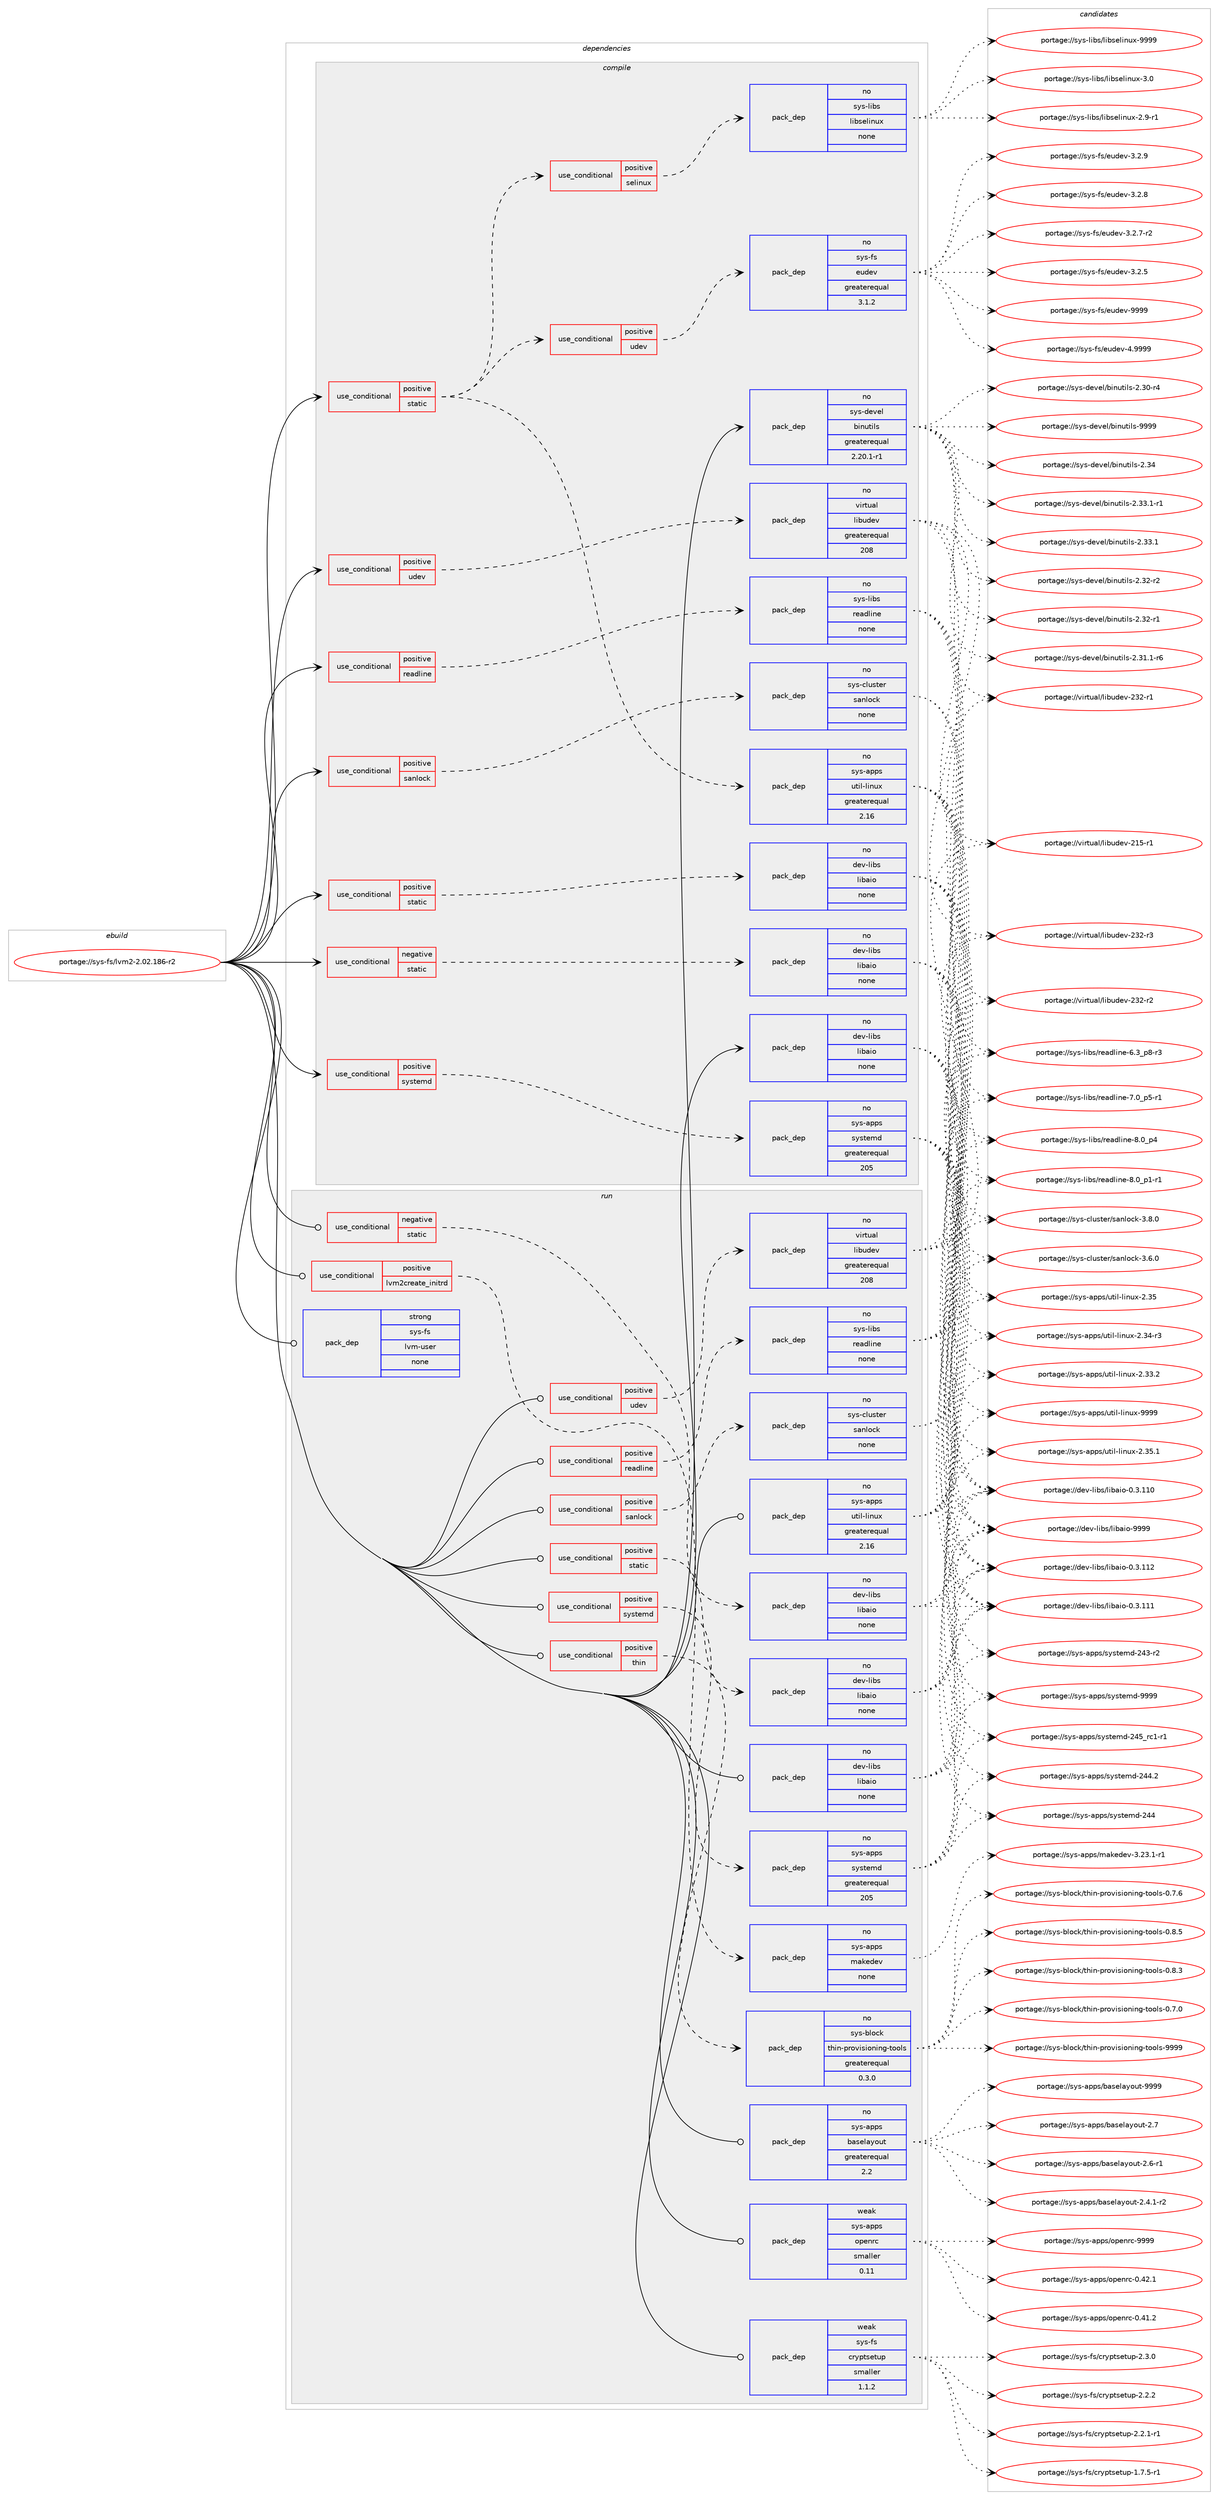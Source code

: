 digraph prolog {

# *************
# Graph options
# *************

newrank=true;
concentrate=true;
compound=true;
graph [rankdir=LR,fontname=Helvetica,fontsize=10,ranksep=1.5];#, ranksep=2.5, nodesep=0.2];
edge  [arrowhead=vee];
node  [fontname=Helvetica,fontsize=10];

# **********
# The ebuild
# **********

subgraph cluster_leftcol {
color=gray;
rank=same;
label=<<i>ebuild</i>>;
id [label="portage://sys-fs/lvm2-2.02.186-r2", color=red, width=4, href="../sys-fs/lvm2-2.02.186-r2.svg"];
}

# ****************
# The dependencies
# ****************

subgraph cluster_midcol {
color=gray;
label=<<i>dependencies</i>>;
subgraph cluster_compile {
fillcolor="#eeeeee";
style=filled;
label=<<i>compile</i>>;
subgraph cond9353 {
dependency47785 [label=<<TABLE BORDER="0" CELLBORDER="1" CELLSPACING="0" CELLPADDING="4"><TR><TD ROWSPAN="3" CELLPADDING="10">use_conditional</TD></TR><TR><TD>negative</TD></TR><TR><TD>static</TD></TR></TABLE>>, shape=none, color=red];
subgraph pack37395 {
dependency47786 [label=<<TABLE BORDER="0" CELLBORDER="1" CELLSPACING="0" CELLPADDING="4" WIDTH="220"><TR><TD ROWSPAN="6" CELLPADDING="30">pack_dep</TD></TR><TR><TD WIDTH="110">no</TD></TR><TR><TD>dev-libs</TD></TR><TR><TD>libaio</TD></TR><TR><TD>none</TD></TR><TR><TD></TD></TR></TABLE>>, shape=none, color=blue];
}
dependency47785:e -> dependency47786:w [weight=20,style="dashed",arrowhead="vee"];
}
id:e -> dependency47785:w [weight=20,style="solid",arrowhead="vee"];
subgraph cond9354 {
dependency47787 [label=<<TABLE BORDER="0" CELLBORDER="1" CELLSPACING="0" CELLPADDING="4"><TR><TD ROWSPAN="3" CELLPADDING="10">use_conditional</TD></TR><TR><TD>positive</TD></TR><TR><TD>readline</TD></TR></TABLE>>, shape=none, color=red];
subgraph pack37396 {
dependency47788 [label=<<TABLE BORDER="0" CELLBORDER="1" CELLSPACING="0" CELLPADDING="4" WIDTH="220"><TR><TD ROWSPAN="6" CELLPADDING="30">pack_dep</TD></TR><TR><TD WIDTH="110">no</TD></TR><TR><TD>sys-libs</TD></TR><TR><TD>readline</TD></TR><TR><TD>none</TD></TR><TR><TD></TD></TR></TABLE>>, shape=none, color=blue];
}
dependency47787:e -> dependency47788:w [weight=20,style="dashed",arrowhead="vee"];
}
id:e -> dependency47787:w [weight=20,style="solid",arrowhead="vee"];
subgraph cond9355 {
dependency47789 [label=<<TABLE BORDER="0" CELLBORDER="1" CELLSPACING="0" CELLPADDING="4"><TR><TD ROWSPAN="3" CELLPADDING="10">use_conditional</TD></TR><TR><TD>positive</TD></TR><TR><TD>sanlock</TD></TR></TABLE>>, shape=none, color=red];
subgraph pack37397 {
dependency47790 [label=<<TABLE BORDER="0" CELLBORDER="1" CELLSPACING="0" CELLPADDING="4" WIDTH="220"><TR><TD ROWSPAN="6" CELLPADDING="30">pack_dep</TD></TR><TR><TD WIDTH="110">no</TD></TR><TR><TD>sys-cluster</TD></TR><TR><TD>sanlock</TD></TR><TR><TD>none</TD></TR><TR><TD></TD></TR></TABLE>>, shape=none, color=blue];
}
dependency47789:e -> dependency47790:w [weight=20,style="dashed",arrowhead="vee"];
}
id:e -> dependency47789:w [weight=20,style="solid",arrowhead="vee"];
subgraph cond9356 {
dependency47791 [label=<<TABLE BORDER="0" CELLBORDER="1" CELLSPACING="0" CELLPADDING="4"><TR><TD ROWSPAN="3" CELLPADDING="10">use_conditional</TD></TR><TR><TD>positive</TD></TR><TR><TD>static</TD></TR></TABLE>>, shape=none, color=red];
subgraph cond9357 {
dependency47792 [label=<<TABLE BORDER="0" CELLBORDER="1" CELLSPACING="0" CELLPADDING="4"><TR><TD ROWSPAN="3" CELLPADDING="10">use_conditional</TD></TR><TR><TD>positive</TD></TR><TR><TD>selinux</TD></TR></TABLE>>, shape=none, color=red];
subgraph pack37398 {
dependency47793 [label=<<TABLE BORDER="0" CELLBORDER="1" CELLSPACING="0" CELLPADDING="4" WIDTH="220"><TR><TD ROWSPAN="6" CELLPADDING="30">pack_dep</TD></TR><TR><TD WIDTH="110">no</TD></TR><TR><TD>sys-libs</TD></TR><TR><TD>libselinux</TD></TR><TR><TD>none</TD></TR><TR><TD></TD></TR></TABLE>>, shape=none, color=blue];
}
dependency47792:e -> dependency47793:w [weight=20,style="dashed",arrowhead="vee"];
}
dependency47791:e -> dependency47792:w [weight=20,style="dashed",arrowhead="vee"];
subgraph cond9358 {
dependency47794 [label=<<TABLE BORDER="0" CELLBORDER="1" CELLSPACING="0" CELLPADDING="4"><TR><TD ROWSPAN="3" CELLPADDING="10">use_conditional</TD></TR><TR><TD>positive</TD></TR><TR><TD>udev</TD></TR></TABLE>>, shape=none, color=red];
subgraph pack37399 {
dependency47795 [label=<<TABLE BORDER="0" CELLBORDER="1" CELLSPACING="0" CELLPADDING="4" WIDTH="220"><TR><TD ROWSPAN="6" CELLPADDING="30">pack_dep</TD></TR><TR><TD WIDTH="110">no</TD></TR><TR><TD>sys-fs</TD></TR><TR><TD>eudev</TD></TR><TR><TD>greaterequal</TD></TR><TR><TD>3.1.2</TD></TR></TABLE>>, shape=none, color=blue];
}
dependency47794:e -> dependency47795:w [weight=20,style="dashed",arrowhead="vee"];
}
dependency47791:e -> dependency47794:w [weight=20,style="dashed",arrowhead="vee"];
subgraph pack37400 {
dependency47796 [label=<<TABLE BORDER="0" CELLBORDER="1" CELLSPACING="0" CELLPADDING="4" WIDTH="220"><TR><TD ROWSPAN="6" CELLPADDING="30">pack_dep</TD></TR><TR><TD WIDTH="110">no</TD></TR><TR><TD>sys-apps</TD></TR><TR><TD>util-linux</TD></TR><TR><TD>greaterequal</TD></TR><TR><TD>2.16</TD></TR></TABLE>>, shape=none, color=blue];
}
dependency47791:e -> dependency47796:w [weight=20,style="dashed",arrowhead="vee"];
}
id:e -> dependency47791:w [weight=20,style="solid",arrowhead="vee"];
subgraph cond9359 {
dependency47797 [label=<<TABLE BORDER="0" CELLBORDER="1" CELLSPACING="0" CELLPADDING="4"><TR><TD ROWSPAN="3" CELLPADDING="10">use_conditional</TD></TR><TR><TD>positive</TD></TR><TR><TD>static</TD></TR></TABLE>>, shape=none, color=red];
subgraph pack37401 {
dependency47798 [label=<<TABLE BORDER="0" CELLBORDER="1" CELLSPACING="0" CELLPADDING="4" WIDTH="220"><TR><TD ROWSPAN="6" CELLPADDING="30">pack_dep</TD></TR><TR><TD WIDTH="110">no</TD></TR><TR><TD>dev-libs</TD></TR><TR><TD>libaio</TD></TR><TR><TD>none</TD></TR><TR><TD></TD></TR></TABLE>>, shape=none, color=blue];
}
dependency47797:e -> dependency47798:w [weight=20,style="dashed",arrowhead="vee"];
}
id:e -> dependency47797:w [weight=20,style="solid",arrowhead="vee"];
subgraph cond9360 {
dependency47799 [label=<<TABLE BORDER="0" CELLBORDER="1" CELLSPACING="0" CELLPADDING="4"><TR><TD ROWSPAN="3" CELLPADDING="10">use_conditional</TD></TR><TR><TD>positive</TD></TR><TR><TD>systemd</TD></TR></TABLE>>, shape=none, color=red];
subgraph pack37402 {
dependency47800 [label=<<TABLE BORDER="0" CELLBORDER="1" CELLSPACING="0" CELLPADDING="4" WIDTH="220"><TR><TD ROWSPAN="6" CELLPADDING="30">pack_dep</TD></TR><TR><TD WIDTH="110">no</TD></TR><TR><TD>sys-apps</TD></TR><TR><TD>systemd</TD></TR><TR><TD>greaterequal</TD></TR><TR><TD>205</TD></TR></TABLE>>, shape=none, color=blue];
}
dependency47799:e -> dependency47800:w [weight=20,style="dashed",arrowhead="vee"];
}
id:e -> dependency47799:w [weight=20,style="solid",arrowhead="vee"];
subgraph cond9361 {
dependency47801 [label=<<TABLE BORDER="0" CELLBORDER="1" CELLSPACING="0" CELLPADDING="4"><TR><TD ROWSPAN="3" CELLPADDING="10">use_conditional</TD></TR><TR><TD>positive</TD></TR><TR><TD>udev</TD></TR></TABLE>>, shape=none, color=red];
subgraph pack37403 {
dependency47802 [label=<<TABLE BORDER="0" CELLBORDER="1" CELLSPACING="0" CELLPADDING="4" WIDTH="220"><TR><TD ROWSPAN="6" CELLPADDING="30">pack_dep</TD></TR><TR><TD WIDTH="110">no</TD></TR><TR><TD>virtual</TD></TR><TR><TD>libudev</TD></TR><TR><TD>greaterequal</TD></TR><TR><TD>208</TD></TR></TABLE>>, shape=none, color=blue];
}
dependency47801:e -> dependency47802:w [weight=20,style="dashed",arrowhead="vee"];
}
id:e -> dependency47801:w [weight=20,style="solid",arrowhead="vee"];
subgraph pack37404 {
dependency47803 [label=<<TABLE BORDER="0" CELLBORDER="1" CELLSPACING="0" CELLPADDING="4" WIDTH="220"><TR><TD ROWSPAN="6" CELLPADDING="30">pack_dep</TD></TR><TR><TD WIDTH="110">no</TD></TR><TR><TD>dev-libs</TD></TR><TR><TD>libaio</TD></TR><TR><TD>none</TD></TR><TR><TD></TD></TR></TABLE>>, shape=none, color=blue];
}
id:e -> dependency47803:w [weight=20,style="solid",arrowhead="vee"];
subgraph pack37405 {
dependency47804 [label=<<TABLE BORDER="0" CELLBORDER="1" CELLSPACING="0" CELLPADDING="4" WIDTH="220"><TR><TD ROWSPAN="6" CELLPADDING="30">pack_dep</TD></TR><TR><TD WIDTH="110">no</TD></TR><TR><TD>sys-devel</TD></TR><TR><TD>binutils</TD></TR><TR><TD>greaterequal</TD></TR><TR><TD>2.20.1-r1</TD></TR></TABLE>>, shape=none, color=blue];
}
id:e -> dependency47804:w [weight=20,style="solid",arrowhead="vee"];
}
subgraph cluster_compileandrun {
fillcolor="#eeeeee";
style=filled;
label=<<i>compile and run</i>>;
}
subgraph cluster_run {
fillcolor="#eeeeee";
style=filled;
label=<<i>run</i>>;
subgraph cond9362 {
dependency47805 [label=<<TABLE BORDER="0" CELLBORDER="1" CELLSPACING="0" CELLPADDING="4"><TR><TD ROWSPAN="3" CELLPADDING="10">use_conditional</TD></TR><TR><TD>negative</TD></TR><TR><TD>static</TD></TR></TABLE>>, shape=none, color=red];
subgraph pack37406 {
dependency47806 [label=<<TABLE BORDER="0" CELLBORDER="1" CELLSPACING="0" CELLPADDING="4" WIDTH="220"><TR><TD ROWSPAN="6" CELLPADDING="30">pack_dep</TD></TR><TR><TD WIDTH="110">no</TD></TR><TR><TD>dev-libs</TD></TR><TR><TD>libaio</TD></TR><TR><TD>none</TD></TR><TR><TD></TD></TR></TABLE>>, shape=none, color=blue];
}
dependency47805:e -> dependency47806:w [weight=20,style="dashed",arrowhead="vee"];
}
id:e -> dependency47805:w [weight=20,style="solid",arrowhead="odot"];
subgraph cond9363 {
dependency47807 [label=<<TABLE BORDER="0" CELLBORDER="1" CELLSPACING="0" CELLPADDING="4"><TR><TD ROWSPAN="3" CELLPADDING="10">use_conditional</TD></TR><TR><TD>positive</TD></TR><TR><TD>lvm2create_initrd</TD></TR></TABLE>>, shape=none, color=red];
subgraph pack37407 {
dependency47808 [label=<<TABLE BORDER="0" CELLBORDER="1" CELLSPACING="0" CELLPADDING="4" WIDTH="220"><TR><TD ROWSPAN="6" CELLPADDING="30">pack_dep</TD></TR><TR><TD WIDTH="110">no</TD></TR><TR><TD>sys-apps</TD></TR><TR><TD>makedev</TD></TR><TR><TD>none</TD></TR><TR><TD></TD></TR></TABLE>>, shape=none, color=blue];
}
dependency47807:e -> dependency47808:w [weight=20,style="dashed",arrowhead="vee"];
}
id:e -> dependency47807:w [weight=20,style="solid",arrowhead="odot"];
subgraph cond9364 {
dependency47809 [label=<<TABLE BORDER="0" CELLBORDER="1" CELLSPACING="0" CELLPADDING="4"><TR><TD ROWSPAN="3" CELLPADDING="10">use_conditional</TD></TR><TR><TD>positive</TD></TR><TR><TD>readline</TD></TR></TABLE>>, shape=none, color=red];
subgraph pack37408 {
dependency47810 [label=<<TABLE BORDER="0" CELLBORDER="1" CELLSPACING="0" CELLPADDING="4" WIDTH="220"><TR><TD ROWSPAN="6" CELLPADDING="30">pack_dep</TD></TR><TR><TD WIDTH="110">no</TD></TR><TR><TD>sys-libs</TD></TR><TR><TD>readline</TD></TR><TR><TD>none</TD></TR><TR><TD></TD></TR></TABLE>>, shape=none, color=blue];
}
dependency47809:e -> dependency47810:w [weight=20,style="dashed",arrowhead="vee"];
}
id:e -> dependency47809:w [weight=20,style="solid",arrowhead="odot"];
subgraph cond9365 {
dependency47811 [label=<<TABLE BORDER="0" CELLBORDER="1" CELLSPACING="0" CELLPADDING="4"><TR><TD ROWSPAN="3" CELLPADDING="10">use_conditional</TD></TR><TR><TD>positive</TD></TR><TR><TD>sanlock</TD></TR></TABLE>>, shape=none, color=red];
subgraph pack37409 {
dependency47812 [label=<<TABLE BORDER="0" CELLBORDER="1" CELLSPACING="0" CELLPADDING="4" WIDTH="220"><TR><TD ROWSPAN="6" CELLPADDING="30">pack_dep</TD></TR><TR><TD WIDTH="110">no</TD></TR><TR><TD>sys-cluster</TD></TR><TR><TD>sanlock</TD></TR><TR><TD>none</TD></TR><TR><TD></TD></TR></TABLE>>, shape=none, color=blue];
}
dependency47811:e -> dependency47812:w [weight=20,style="dashed",arrowhead="vee"];
}
id:e -> dependency47811:w [weight=20,style="solid",arrowhead="odot"];
subgraph cond9366 {
dependency47813 [label=<<TABLE BORDER="0" CELLBORDER="1" CELLSPACING="0" CELLPADDING="4"><TR><TD ROWSPAN="3" CELLPADDING="10">use_conditional</TD></TR><TR><TD>positive</TD></TR><TR><TD>static</TD></TR></TABLE>>, shape=none, color=red];
subgraph pack37410 {
dependency47814 [label=<<TABLE BORDER="0" CELLBORDER="1" CELLSPACING="0" CELLPADDING="4" WIDTH="220"><TR><TD ROWSPAN="6" CELLPADDING="30">pack_dep</TD></TR><TR><TD WIDTH="110">no</TD></TR><TR><TD>dev-libs</TD></TR><TR><TD>libaio</TD></TR><TR><TD>none</TD></TR><TR><TD></TD></TR></TABLE>>, shape=none, color=blue];
}
dependency47813:e -> dependency47814:w [weight=20,style="dashed",arrowhead="vee"];
}
id:e -> dependency47813:w [weight=20,style="solid",arrowhead="odot"];
subgraph cond9367 {
dependency47815 [label=<<TABLE BORDER="0" CELLBORDER="1" CELLSPACING="0" CELLPADDING="4"><TR><TD ROWSPAN="3" CELLPADDING="10">use_conditional</TD></TR><TR><TD>positive</TD></TR><TR><TD>systemd</TD></TR></TABLE>>, shape=none, color=red];
subgraph pack37411 {
dependency47816 [label=<<TABLE BORDER="0" CELLBORDER="1" CELLSPACING="0" CELLPADDING="4" WIDTH="220"><TR><TD ROWSPAN="6" CELLPADDING="30">pack_dep</TD></TR><TR><TD WIDTH="110">no</TD></TR><TR><TD>sys-apps</TD></TR><TR><TD>systemd</TD></TR><TR><TD>greaterequal</TD></TR><TR><TD>205</TD></TR></TABLE>>, shape=none, color=blue];
}
dependency47815:e -> dependency47816:w [weight=20,style="dashed",arrowhead="vee"];
}
id:e -> dependency47815:w [weight=20,style="solid",arrowhead="odot"];
subgraph cond9368 {
dependency47817 [label=<<TABLE BORDER="0" CELLBORDER="1" CELLSPACING="0" CELLPADDING="4"><TR><TD ROWSPAN="3" CELLPADDING="10">use_conditional</TD></TR><TR><TD>positive</TD></TR><TR><TD>thin</TD></TR></TABLE>>, shape=none, color=red];
subgraph pack37412 {
dependency47818 [label=<<TABLE BORDER="0" CELLBORDER="1" CELLSPACING="0" CELLPADDING="4" WIDTH="220"><TR><TD ROWSPAN="6" CELLPADDING="30">pack_dep</TD></TR><TR><TD WIDTH="110">no</TD></TR><TR><TD>sys-block</TD></TR><TR><TD>thin-provisioning-tools</TD></TR><TR><TD>greaterequal</TD></TR><TR><TD>0.3.0</TD></TR></TABLE>>, shape=none, color=blue];
}
dependency47817:e -> dependency47818:w [weight=20,style="dashed",arrowhead="vee"];
}
id:e -> dependency47817:w [weight=20,style="solid",arrowhead="odot"];
subgraph cond9369 {
dependency47819 [label=<<TABLE BORDER="0" CELLBORDER="1" CELLSPACING="0" CELLPADDING="4"><TR><TD ROWSPAN="3" CELLPADDING="10">use_conditional</TD></TR><TR><TD>positive</TD></TR><TR><TD>udev</TD></TR></TABLE>>, shape=none, color=red];
subgraph pack37413 {
dependency47820 [label=<<TABLE BORDER="0" CELLBORDER="1" CELLSPACING="0" CELLPADDING="4" WIDTH="220"><TR><TD ROWSPAN="6" CELLPADDING="30">pack_dep</TD></TR><TR><TD WIDTH="110">no</TD></TR><TR><TD>virtual</TD></TR><TR><TD>libudev</TD></TR><TR><TD>greaterequal</TD></TR><TR><TD>208</TD></TR></TABLE>>, shape=none, color=blue];
}
dependency47819:e -> dependency47820:w [weight=20,style="dashed",arrowhead="vee"];
}
id:e -> dependency47819:w [weight=20,style="solid",arrowhead="odot"];
subgraph pack37414 {
dependency47821 [label=<<TABLE BORDER="0" CELLBORDER="1" CELLSPACING="0" CELLPADDING="4" WIDTH="220"><TR><TD ROWSPAN="6" CELLPADDING="30">pack_dep</TD></TR><TR><TD WIDTH="110">no</TD></TR><TR><TD>dev-libs</TD></TR><TR><TD>libaio</TD></TR><TR><TD>none</TD></TR><TR><TD></TD></TR></TABLE>>, shape=none, color=blue];
}
id:e -> dependency47821:w [weight=20,style="solid",arrowhead="odot"];
subgraph pack37415 {
dependency47822 [label=<<TABLE BORDER="0" CELLBORDER="1" CELLSPACING="0" CELLPADDING="4" WIDTH="220"><TR><TD ROWSPAN="6" CELLPADDING="30">pack_dep</TD></TR><TR><TD WIDTH="110">no</TD></TR><TR><TD>sys-apps</TD></TR><TR><TD>baselayout</TD></TR><TR><TD>greaterequal</TD></TR><TR><TD>2.2</TD></TR></TABLE>>, shape=none, color=blue];
}
id:e -> dependency47822:w [weight=20,style="solid",arrowhead="odot"];
subgraph pack37416 {
dependency47823 [label=<<TABLE BORDER="0" CELLBORDER="1" CELLSPACING="0" CELLPADDING="4" WIDTH="220"><TR><TD ROWSPAN="6" CELLPADDING="30">pack_dep</TD></TR><TR><TD WIDTH="110">no</TD></TR><TR><TD>sys-apps</TD></TR><TR><TD>util-linux</TD></TR><TR><TD>greaterequal</TD></TR><TR><TD>2.16</TD></TR></TABLE>>, shape=none, color=blue];
}
id:e -> dependency47823:w [weight=20,style="solid",arrowhead="odot"];
subgraph pack37417 {
dependency47824 [label=<<TABLE BORDER="0" CELLBORDER="1" CELLSPACING="0" CELLPADDING="4" WIDTH="220"><TR><TD ROWSPAN="6" CELLPADDING="30">pack_dep</TD></TR><TR><TD WIDTH="110">strong</TD></TR><TR><TD>sys-fs</TD></TR><TR><TD>lvm-user</TD></TR><TR><TD>none</TD></TR><TR><TD></TD></TR></TABLE>>, shape=none, color=blue];
}
id:e -> dependency47824:w [weight=20,style="solid",arrowhead="odot"];
subgraph pack37418 {
dependency47825 [label=<<TABLE BORDER="0" CELLBORDER="1" CELLSPACING="0" CELLPADDING="4" WIDTH="220"><TR><TD ROWSPAN="6" CELLPADDING="30">pack_dep</TD></TR><TR><TD WIDTH="110">weak</TD></TR><TR><TD>sys-apps</TD></TR><TR><TD>openrc</TD></TR><TR><TD>smaller</TD></TR><TR><TD>0.11</TD></TR></TABLE>>, shape=none, color=blue];
}
id:e -> dependency47825:w [weight=20,style="solid",arrowhead="odot"];
subgraph pack37419 {
dependency47826 [label=<<TABLE BORDER="0" CELLBORDER="1" CELLSPACING="0" CELLPADDING="4" WIDTH="220"><TR><TD ROWSPAN="6" CELLPADDING="30">pack_dep</TD></TR><TR><TD WIDTH="110">weak</TD></TR><TR><TD>sys-fs</TD></TR><TR><TD>cryptsetup</TD></TR><TR><TD>smaller</TD></TR><TR><TD>1.1.2</TD></TR></TABLE>>, shape=none, color=blue];
}
id:e -> dependency47826:w [weight=20,style="solid",arrowhead="odot"];
}
}

# **************
# The candidates
# **************

subgraph cluster_choices {
rank=same;
color=gray;
label=<<i>candidates</i>>;

subgraph choice37395 {
color=black;
nodesep=1;
choice10010111845108105981154710810598971051114557575757 [label="portage://dev-libs/libaio-9999", color=red, width=4,href="../dev-libs/libaio-9999.svg"];
choice10010111845108105981154710810598971051114548465146494950 [label="portage://dev-libs/libaio-0.3.112", color=red, width=4,href="../dev-libs/libaio-0.3.112.svg"];
choice10010111845108105981154710810598971051114548465146494949 [label="portage://dev-libs/libaio-0.3.111", color=red, width=4,href="../dev-libs/libaio-0.3.111.svg"];
choice10010111845108105981154710810598971051114548465146494948 [label="portage://dev-libs/libaio-0.3.110", color=red, width=4,href="../dev-libs/libaio-0.3.110.svg"];
dependency47786:e -> choice10010111845108105981154710810598971051114557575757:w [style=dotted,weight="100"];
dependency47786:e -> choice10010111845108105981154710810598971051114548465146494950:w [style=dotted,weight="100"];
dependency47786:e -> choice10010111845108105981154710810598971051114548465146494949:w [style=dotted,weight="100"];
dependency47786:e -> choice10010111845108105981154710810598971051114548465146494948:w [style=dotted,weight="100"];
}
subgraph choice37396 {
color=black;
nodesep=1;
choice11512111545108105981154711410197100108105110101455646489511252 [label="portage://sys-libs/readline-8.0_p4", color=red, width=4,href="../sys-libs/readline-8.0_p4.svg"];
choice115121115451081059811547114101971001081051101014556464895112494511449 [label="portage://sys-libs/readline-8.0_p1-r1", color=red, width=4,href="../sys-libs/readline-8.0_p1-r1.svg"];
choice115121115451081059811547114101971001081051101014555464895112534511449 [label="portage://sys-libs/readline-7.0_p5-r1", color=red, width=4,href="../sys-libs/readline-7.0_p5-r1.svg"];
choice115121115451081059811547114101971001081051101014554465195112564511451 [label="portage://sys-libs/readline-6.3_p8-r3", color=red, width=4,href="../sys-libs/readline-6.3_p8-r3.svg"];
dependency47788:e -> choice11512111545108105981154711410197100108105110101455646489511252:w [style=dotted,weight="100"];
dependency47788:e -> choice115121115451081059811547114101971001081051101014556464895112494511449:w [style=dotted,weight="100"];
dependency47788:e -> choice115121115451081059811547114101971001081051101014555464895112534511449:w [style=dotted,weight="100"];
dependency47788:e -> choice115121115451081059811547114101971001081051101014554465195112564511451:w [style=dotted,weight="100"];
}
subgraph choice37397 {
color=black;
nodesep=1;
choice1151211154599108117115116101114471159711010811199107455146564648 [label="portage://sys-cluster/sanlock-3.8.0", color=red, width=4,href="../sys-cluster/sanlock-3.8.0.svg"];
choice1151211154599108117115116101114471159711010811199107455146544648 [label="portage://sys-cluster/sanlock-3.6.0", color=red, width=4,href="../sys-cluster/sanlock-3.6.0.svg"];
dependency47790:e -> choice1151211154599108117115116101114471159711010811199107455146564648:w [style=dotted,weight="100"];
dependency47790:e -> choice1151211154599108117115116101114471159711010811199107455146544648:w [style=dotted,weight="100"];
}
subgraph choice37398 {
color=black;
nodesep=1;
choice115121115451081059811547108105981151011081051101171204557575757 [label="portage://sys-libs/libselinux-9999", color=red, width=4,href="../sys-libs/libselinux-9999.svg"];
choice1151211154510810598115471081059811510110810511011712045514648 [label="portage://sys-libs/libselinux-3.0", color=red, width=4,href="../sys-libs/libselinux-3.0.svg"];
choice11512111545108105981154710810598115101108105110117120455046574511449 [label="portage://sys-libs/libselinux-2.9-r1", color=red, width=4,href="../sys-libs/libselinux-2.9-r1.svg"];
dependency47793:e -> choice115121115451081059811547108105981151011081051101171204557575757:w [style=dotted,weight="100"];
dependency47793:e -> choice1151211154510810598115471081059811510110810511011712045514648:w [style=dotted,weight="100"];
dependency47793:e -> choice11512111545108105981154710810598115101108105110117120455046574511449:w [style=dotted,weight="100"];
}
subgraph choice37399 {
color=black;
nodesep=1;
choice11512111545102115471011171001011184557575757 [label="portage://sys-fs/eudev-9999", color=red, width=4,href="../sys-fs/eudev-9999.svg"];
choice115121115451021154710111710010111845524657575757 [label="portage://sys-fs/eudev-4.9999", color=red, width=4,href="../sys-fs/eudev-4.9999.svg"];
choice1151211154510211547101117100101118455146504657 [label="portage://sys-fs/eudev-3.2.9", color=red, width=4,href="../sys-fs/eudev-3.2.9.svg"];
choice1151211154510211547101117100101118455146504656 [label="portage://sys-fs/eudev-3.2.8", color=red, width=4,href="../sys-fs/eudev-3.2.8.svg"];
choice11512111545102115471011171001011184551465046554511450 [label="portage://sys-fs/eudev-3.2.7-r2", color=red, width=4,href="../sys-fs/eudev-3.2.7-r2.svg"];
choice1151211154510211547101117100101118455146504653 [label="portage://sys-fs/eudev-3.2.5", color=red, width=4,href="../sys-fs/eudev-3.2.5.svg"];
dependency47795:e -> choice11512111545102115471011171001011184557575757:w [style=dotted,weight="100"];
dependency47795:e -> choice115121115451021154710111710010111845524657575757:w [style=dotted,weight="100"];
dependency47795:e -> choice1151211154510211547101117100101118455146504657:w [style=dotted,weight="100"];
dependency47795:e -> choice1151211154510211547101117100101118455146504656:w [style=dotted,weight="100"];
dependency47795:e -> choice11512111545102115471011171001011184551465046554511450:w [style=dotted,weight="100"];
dependency47795:e -> choice1151211154510211547101117100101118455146504653:w [style=dotted,weight="100"];
}
subgraph choice37400 {
color=black;
nodesep=1;
choice115121115459711211211547117116105108451081051101171204557575757 [label="portage://sys-apps/util-linux-9999", color=red, width=4,href="../sys-apps/util-linux-9999.svg"];
choice1151211154597112112115471171161051084510810511011712045504651534649 [label="portage://sys-apps/util-linux-2.35.1", color=red, width=4,href="../sys-apps/util-linux-2.35.1.svg"];
choice115121115459711211211547117116105108451081051101171204550465153 [label="portage://sys-apps/util-linux-2.35", color=red, width=4,href="../sys-apps/util-linux-2.35.svg"];
choice1151211154597112112115471171161051084510810511011712045504651524511451 [label="portage://sys-apps/util-linux-2.34-r3", color=red, width=4,href="../sys-apps/util-linux-2.34-r3.svg"];
choice1151211154597112112115471171161051084510810511011712045504651514650 [label="portage://sys-apps/util-linux-2.33.2", color=red, width=4,href="../sys-apps/util-linux-2.33.2.svg"];
dependency47796:e -> choice115121115459711211211547117116105108451081051101171204557575757:w [style=dotted,weight="100"];
dependency47796:e -> choice1151211154597112112115471171161051084510810511011712045504651534649:w [style=dotted,weight="100"];
dependency47796:e -> choice115121115459711211211547117116105108451081051101171204550465153:w [style=dotted,weight="100"];
dependency47796:e -> choice1151211154597112112115471171161051084510810511011712045504651524511451:w [style=dotted,weight="100"];
dependency47796:e -> choice1151211154597112112115471171161051084510810511011712045504651514650:w [style=dotted,weight="100"];
}
subgraph choice37401 {
color=black;
nodesep=1;
choice10010111845108105981154710810598971051114557575757 [label="portage://dev-libs/libaio-9999", color=red, width=4,href="../dev-libs/libaio-9999.svg"];
choice10010111845108105981154710810598971051114548465146494950 [label="portage://dev-libs/libaio-0.3.112", color=red, width=4,href="../dev-libs/libaio-0.3.112.svg"];
choice10010111845108105981154710810598971051114548465146494949 [label="portage://dev-libs/libaio-0.3.111", color=red, width=4,href="../dev-libs/libaio-0.3.111.svg"];
choice10010111845108105981154710810598971051114548465146494948 [label="portage://dev-libs/libaio-0.3.110", color=red, width=4,href="../dev-libs/libaio-0.3.110.svg"];
dependency47798:e -> choice10010111845108105981154710810598971051114557575757:w [style=dotted,weight="100"];
dependency47798:e -> choice10010111845108105981154710810598971051114548465146494950:w [style=dotted,weight="100"];
dependency47798:e -> choice10010111845108105981154710810598971051114548465146494949:w [style=dotted,weight="100"];
dependency47798:e -> choice10010111845108105981154710810598971051114548465146494948:w [style=dotted,weight="100"];
}
subgraph choice37402 {
color=black;
nodesep=1;
choice1151211154597112112115471151211151161011091004557575757 [label="portage://sys-apps/systemd-9999", color=red, width=4,href="../sys-apps/systemd-9999.svg"];
choice115121115459711211211547115121115116101109100455052539511499494511449 [label="portage://sys-apps/systemd-245_rc1-r1", color=red, width=4,href="../sys-apps/systemd-245_rc1-r1.svg"];
choice115121115459711211211547115121115116101109100455052524650 [label="portage://sys-apps/systemd-244.2", color=red, width=4,href="../sys-apps/systemd-244.2.svg"];
choice11512111545971121121154711512111511610110910045505252 [label="portage://sys-apps/systemd-244", color=red, width=4,href="../sys-apps/systemd-244.svg"];
choice115121115459711211211547115121115116101109100455052514511450 [label="portage://sys-apps/systemd-243-r2", color=red, width=4,href="../sys-apps/systemd-243-r2.svg"];
dependency47800:e -> choice1151211154597112112115471151211151161011091004557575757:w [style=dotted,weight="100"];
dependency47800:e -> choice115121115459711211211547115121115116101109100455052539511499494511449:w [style=dotted,weight="100"];
dependency47800:e -> choice115121115459711211211547115121115116101109100455052524650:w [style=dotted,weight="100"];
dependency47800:e -> choice11512111545971121121154711512111511610110910045505252:w [style=dotted,weight="100"];
dependency47800:e -> choice115121115459711211211547115121115116101109100455052514511450:w [style=dotted,weight="100"];
}
subgraph choice37403 {
color=black;
nodesep=1;
choice118105114116117971084710810598117100101118455051504511451 [label="portage://virtual/libudev-232-r3", color=red, width=4,href="../virtual/libudev-232-r3.svg"];
choice118105114116117971084710810598117100101118455051504511450 [label="portage://virtual/libudev-232-r2", color=red, width=4,href="../virtual/libudev-232-r2.svg"];
choice118105114116117971084710810598117100101118455051504511449 [label="portage://virtual/libudev-232-r1", color=red, width=4,href="../virtual/libudev-232-r1.svg"];
choice118105114116117971084710810598117100101118455049534511449 [label="portage://virtual/libudev-215-r1", color=red, width=4,href="../virtual/libudev-215-r1.svg"];
dependency47802:e -> choice118105114116117971084710810598117100101118455051504511451:w [style=dotted,weight="100"];
dependency47802:e -> choice118105114116117971084710810598117100101118455051504511450:w [style=dotted,weight="100"];
dependency47802:e -> choice118105114116117971084710810598117100101118455051504511449:w [style=dotted,weight="100"];
dependency47802:e -> choice118105114116117971084710810598117100101118455049534511449:w [style=dotted,weight="100"];
}
subgraph choice37404 {
color=black;
nodesep=1;
choice10010111845108105981154710810598971051114557575757 [label="portage://dev-libs/libaio-9999", color=red, width=4,href="../dev-libs/libaio-9999.svg"];
choice10010111845108105981154710810598971051114548465146494950 [label="portage://dev-libs/libaio-0.3.112", color=red, width=4,href="../dev-libs/libaio-0.3.112.svg"];
choice10010111845108105981154710810598971051114548465146494949 [label="portage://dev-libs/libaio-0.3.111", color=red, width=4,href="../dev-libs/libaio-0.3.111.svg"];
choice10010111845108105981154710810598971051114548465146494948 [label="portage://dev-libs/libaio-0.3.110", color=red, width=4,href="../dev-libs/libaio-0.3.110.svg"];
dependency47803:e -> choice10010111845108105981154710810598971051114557575757:w [style=dotted,weight="100"];
dependency47803:e -> choice10010111845108105981154710810598971051114548465146494950:w [style=dotted,weight="100"];
dependency47803:e -> choice10010111845108105981154710810598971051114548465146494949:w [style=dotted,weight="100"];
dependency47803:e -> choice10010111845108105981154710810598971051114548465146494948:w [style=dotted,weight="100"];
}
subgraph choice37405 {
color=black;
nodesep=1;
choice1151211154510010111810110847981051101171161051081154557575757 [label="portage://sys-devel/binutils-9999", color=red, width=4,href="../sys-devel/binutils-9999.svg"];
choice1151211154510010111810110847981051101171161051081154550465152 [label="portage://sys-devel/binutils-2.34", color=red, width=4,href="../sys-devel/binutils-2.34.svg"];
choice115121115451001011181011084798105110117116105108115455046515146494511449 [label="portage://sys-devel/binutils-2.33.1-r1", color=red, width=4,href="../sys-devel/binutils-2.33.1-r1.svg"];
choice11512111545100101118101108479810511011711610510811545504651514649 [label="portage://sys-devel/binutils-2.33.1", color=red, width=4,href="../sys-devel/binutils-2.33.1.svg"];
choice11512111545100101118101108479810511011711610510811545504651504511450 [label="portage://sys-devel/binutils-2.32-r2", color=red, width=4,href="../sys-devel/binutils-2.32-r2.svg"];
choice11512111545100101118101108479810511011711610510811545504651504511449 [label="portage://sys-devel/binutils-2.32-r1", color=red, width=4,href="../sys-devel/binutils-2.32-r1.svg"];
choice115121115451001011181011084798105110117116105108115455046514946494511454 [label="portage://sys-devel/binutils-2.31.1-r6", color=red, width=4,href="../sys-devel/binutils-2.31.1-r6.svg"];
choice11512111545100101118101108479810511011711610510811545504651484511452 [label="portage://sys-devel/binutils-2.30-r4", color=red, width=4,href="../sys-devel/binutils-2.30-r4.svg"];
dependency47804:e -> choice1151211154510010111810110847981051101171161051081154557575757:w [style=dotted,weight="100"];
dependency47804:e -> choice1151211154510010111810110847981051101171161051081154550465152:w [style=dotted,weight="100"];
dependency47804:e -> choice115121115451001011181011084798105110117116105108115455046515146494511449:w [style=dotted,weight="100"];
dependency47804:e -> choice11512111545100101118101108479810511011711610510811545504651514649:w [style=dotted,weight="100"];
dependency47804:e -> choice11512111545100101118101108479810511011711610510811545504651504511450:w [style=dotted,weight="100"];
dependency47804:e -> choice11512111545100101118101108479810511011711610510811545504651504511449:w [style=dotted,weight="100"];
dependency47804:e -> choice115121115451001011181011084798105110117116105108115455046514946494511454:w [style=dotted,weight="100"];
dependency47804:e -> choice11512111545100101118101108479810511011711610510811545504651484511452:w [style=dotted,weight="100"];
}
subgraph choice37406 {
color=black;
nodesep=1;
choice10010111845108105981154710810598971051114557575757 [label="portage://dev-libs/libaio-9999", color=red, width=4,href="../dev-libs/libaio-9999.svg"];
choice10010111845108105981154710810598971051114548465146494950 [label="portage://dev-libs/libaio-0.3.112", color=red, width=4,href="../dev-libs/libaio-0.3.112.svg"];
choice10010111845108105981154710810598971051114548465146494949 [label="portage://dev-libs/libaio-0.3.111", color=red, width=4,href="../dev-libs/libaio-0.3.111.svg"];
choice10010111845108105981154710810598971051114548465146494948 [label="portage://dev-libs/libaio-0.3.110", color=red, width=4,href="../dev-libs/libaio-0.3.110.svg"];
dependency47806:e -> choice10010111845108105981154710810598971051114557575757:w [style=dotted,weight="100"];
dependency47806:e -> choice10010111845108105981154710810598971051114548465146494950:w [style=dotted,weight="100"];
dependency47806:e -> choice10010111845108105981154710810598971051114548465146494949:w [style=dotted,weight="100"];
dependency47806:e -> choice10010111845108105981154710810598971051114548465146494948:w [style=dotted,weight="100"];
}
subgraph choice37407 {
color=black;
nodesep=1;
choice11512111545971121121154710997107101100101118455146505146494511449 [label="portage://sys-apps/makedev-3.23.1-r1", color=red, width=4,href="../sys-apps/makedev-3.23.1-r1.svg"];
dependency47808:e -> choice11512111545971121121154710997107101100101118455146505146494511449:w [style=dotted,weight="100"];
}
subgraph choice37408 {
color=black;
nodesep=1;
choice11512111545108105981154711410197100108105110101455646489511252 [label="portage://sys-libs/readline-8.0_p4", color=red, width=4,href="../sys-libs/readline-8.0_p4.svg"];
choice115121115451081059811547114101971001081051101014556464895112494511449 [label="portage://sys-libs/readline-8.0_p1-r1", color=red, width=4,href="../sys-libs/readline-8.0_p1-r1.svg"];
choice115121115451081059811547114101971001081051101014555464895112534511449 [label="portage://sys-libs/readline-7.0_p5-r1", color=red, width=4,href="../sys-libs/readline-7.0_p5-r1.svg"];
choice115121115451081059811547114101971001081051101014554465195112564511451 [label="portage://sys-libs/readline-6.3_p8-r3", color=red, width=4,href="../sys-libs/readline-6.3_p8-r3.svg"];
dependency47810:e -> choice11512111545108105981154711410197100108105110101455646489511252:w [style=dotted,weight="100"];
dependency47810:e -> choice115121115451081059811547114101971001081051101014556464895112494511449:w [style=dotted,weight="100"];
dependency47810:e -> choice115121115451081059811547114101971001081051101014555464895112534511449:w [style=dotted,weight="100"];
dependency47810:e -> choice115121115451081059811547114101971001081051101014554465195112564511451:w [style=dotted,weight="100"];
}
subgraph choice37409 {
color=black;
nodesep=1;
choice1151211154599108117115116101114471159711010811199107455146564648 [label="portage://sys-cluster/sanlock-3.8.0", color=red, width=4,href="../sys-cluster/sanlock-3.8.0.svg"];
choice1151211154599108117115116101114471159711010811199107455146544648 [label="portage://sys-cluster/sanlock-3.6.0", color=red, width=4,href="../sys-cluster/sanlock-3.6.0.svg"];
dependency47812:e -> choice1151211154599108117115116101114471159711010811199107455146564648:w [style=dotted,weight="100"];
dependency47812:e -> choice1151211154599108117115116101114471159711010811199107455146544648:w [style=dotted,weight="100"];
}
subgraph choice37410 {
color=black;
nodesep=1;
choice10010111845108105981154710810598971051114557575757 [label="portage://dev-libs/libaio-9999", color=red, width=4,href="../dev-libs/libaio-9999.svg"];
choice10010111845108105981154710810598971051114548465146494950 [label="portage://dev-libs/libaio-0.3.112", color=red, width=4,href="../dev-libs/libaio-0.3.112.svg"];
choice10010111845108105981154710810598971051114548465146494949 [label="portage://dev-libs/libaio-0.3.111", color=red, width=4,href="../dev-libs/libaio-0.3.111.svg"];
choice10010111845108105981154710810598971051114548465146494948 [label="portage://dev-libs/libaio-0.3.110", color=red, width=4,href="../dev-libs/libaio-0.3.110.svg"];
dependency47814:e -> choice10010111845108105981154710810598971051114557575757:w [style=dotted,weight="100"];
dependency47814:e -> choice10010111845108105981154710810598971051114548465146494950:w [style=dotted,weight="100"];
dependency47814:e -> choice10010111845108105981154710810598971051114548465146494949:w [style=dotted,weight="100"];
dependency47814:e -> choice10010111845108105981154710810598971051114548465146494948:w [style=dotted,weight="100"];
}
subgraph choice37411 {
color=black;
nodesep=1;
choice1151211154597112112115471151211151161011091004557575757 [label="portage://sys-apps/systemd-9999", color=red, width=4,href="../sys-apps/systemd-9999.svg"];
choice115121115459711211211547115121115116101109100455052539511499494511449 [label="portage://sys-apps/systemd-245_rc1-r1", color=red, width=4,href="../sys-apps/systemd-245_rc1-r1.svg"];
choice115121115459711211211547115121115116101109100455052524650 [label="portage://sys-apps/systemd-244.2", color=red, width=4,href="../sys-apps/systemd-244.2.svg"];
choice11512111545971121121154711512111511610110910045505252 [label="portage://sys-apps/systemd-244", color=red, width=4,href="../sys-apps/systemd-244.svg"];
choice115121115459711211211547115121115116101109100455052514511450 [label="portage://sys-apps/systemd-243-r2", color=red, width=4,href="../sys-apps/systemd-243-r2.svg"];
dependency47816:e -> choice1151211154597112112115471151211151161011091004557575757:w [style=dotted,weight="100"];
dependency47816:e -> choice115121115459711211211547115121115116101109100455052539511499494511449:w [style=dotted,weight="100"];
dependency47816:e -> choice115121115459711211211547115121115116101109100455052524650:w [style=dotted,weight="100"];
dependency47816:e -> choice11512111545971121121154711512111511610110910045505252:w [style=dotted,weight="100"];
dependency47816:e -> choice115121115459711211211547115121115116101109100455052514511450:w [style=dotted,weight="100"];
}
subgraph choice37412 {
color=black;
nodesep=1;
choice1151211154598108111991074711610410511045112114111118105115105111110105110103451161111111081154557575757 [label="portage://sys-block/thin-provisioning-tools-9999", color=red, width=4,href="../sys-block/thin-provisioning-tools-9999.svg"];
choice115121115459810811199107471161041051104511211411111810511510511111010511010345116111111108115454846564653 [label="portage://sys-block/thin-provisioning-tools-0.8.5", color=red, width=4,href="../sys-block/thin-provisioning-tools-0.8.5.svg"];
choice115121115459810811199107471161041051104511211411111810511510511111010511010345116111111108115454846564651 [label="portage://sys-block/thin-provisioning-tools-0.8.3", color=red, width=4,href="../sys-block/thin-provisioning-tools-0.8.3.svg"];
choice115121115459810811199107471161041051104511211411111810511510511111010511010345116111111108115454846554654 [label="portage://sys-block/thin-provisioning-tools-0.7.6", color=red, width=4,href="../sys-block/thin-provisioning-tools-0.7.6.svg"];
choice115121115459810811199107471161041051104511211411111810511510511111010511010345116111111108115454846554648 [label="portage://sys-block/thin-provisioning-tools-0.7.0", color=red, width=4,href="../sys-block/thin-provisioning-tools-0.7.0.svg"];
dependency47818:e -> choice1151211154598108111991074711610410511045112114111118105115105111110105110103451161111111081154557575757:w [style=dotted,weight="100"];
dependency47818:e -> choice115121115459810811199107471161041051104511211411111810511510511111010511010345116111111108115454846564653:w [style=dotted,weight="100"];
dependency47818:e -> choice115121115459810811199107471161041051104511211411111810511510511111010511010345116111111108115454846564651:w [style=dotted,weight="100"];
dependency47818:e -> choice115121115459810811199107471161041051104511211411111810511510511111010511010345116111111108115454846554654:w [style=dotted,weight="100"];
dependency47818:e -> choice115121115459810811199107471161041051104511211411111810511510511111010511010345116111111108115454846554648:w [style=dotted,weight="100"];
}
subgraph choice37413 {
color=black;
nodesep=1;
choice118105114116117971084710810598117100101118455051504511451 [label="portage://virtual/libudev-232-r3", color=red, width=4,href="../virtual/libudev-232-r3.svg"];
choice118105114116117971084710810598117100101118455051504511450 [label="portage://virtual/libudev-232-r2", color=red, width=4,href="../virtual/libudev-232-r2.svg"];
choice118105114116117971084710810598117100101118455051504511449 [label="portage://virtual/libudev-232-r1", color=red, width=4,href="../virtual/libudev-232-r1.svg"];
choice118105114116117971084710810598117100101118455049534511449 [label="portage://virtual/libudev-215-r1", color=red, width=4,href="../virtual/libudev-215-r1.svg"];
dependency47820:e -> choice118105114116117971084710810598117100101118455051504511451:w [style=dotted,weight="100"];
dependency47820:e -> choice118105114116117971084710810598117100101118455051504511450:w [style=dotted,weight="100"];
dependency47820:e -> choice118105114116117971084710810598117100101118455051504511449:w [style=dotted,weight="100"];
dependency47820:e -> choice118105114116117971084710810598117100101118455049534511449:w [style=dotted,weight="100"];
}
subgraph choice37414 {
color=black;
nodesep=1;
choice10010111845108105981154710810598971051114557575757 [label="portage://dev-libs/libaio-9999", color=red, width=4,href="../dev-libs/libaio-9999.svg"];
choice10010111845108105981154710810598971051114548465146494950 [label="portage://dev-libs/libaio-0.3.112", color=red, width=4,href="../dev-libs/libaio-0.3.112.svg"];
choice10010111845108105981154710810598971051114548465146494949 [label="portage://dev-libs/libaio-0.3.111", color=red, width=4,href="../dev-libs/libaio-0.3.111.svg"];
choice10010111845108105981154710810598971051114548465146494948 [label="portage://dev-libs/libaio-0.3.110", color=red, width=4,href="../dev-libs/libaio-0.3.110.svg"];
dependency47821:e -> choice10010111845108105981154710810598971051114557575757:w [style=dotted,weight="100"];
dependency47821:e -> choice10010111845108105981154710810598971051114548465146494950:w [style=dotted,weight="100"];
dependency47821:e -> choice10010111845108105981154710810598971051114548465146494949:w [style=dotted,weight="100"];
dependency47821:e -> choice10010111845108105981154710810598971051114548465146494948:w [style=dotted,weight="100"];
}
subgraph choice37415 {
color=black;
nodesep=1;
choice1151211154597112112115479897115101108971211111171164557575757 [label="portage://sys-apps/baselayout-9999", color=red, width=4,href="../sys-apps/baselayout-9999.svg"];
choice11512111545971121121154798971151011089712111111711645504655 [label="portage://sys-apps/baselayout-2.7", color=red, width=4,href="../sys-apps/baselayout-2.7.svg"];
choice115121115459711211211547989711510110897121111117116455046544511449 [label="portage://sys-apps/baselayout-2.6-r1", color=red, width=4,href="../sys-apps/baselayout-2.6-r1.svg"];
choice1151211154597112112115479897115101108971211111171164550465246494511450 [label="portage://sys-apps/baselayout-2.4.1-r2", color=red, width=4,href="../sys-apps/baselayout-2.4.1-r2.svg"];
dependency47822:e -> choice1151211154597112112115479897115101108971211111171164557575757:w [style=dotted,weight="100"];
dependency47822:e -> choice11512111545971121121154798971151011089712111111711645504655:w [style=dotted,weight="100"];
dependency47822:e -> choice115121115459711211211547989711510110897121111117116455046544511449:w [style=dotted,weight="100"];
dependency47822:e -> choice1151211154597112112115479897115101108971211111171164550465246494511450:w [style=dotted,weight="100"];
}
subgraph choice37416 {
color=black;
nodesep=1;
choice115121115459711211211547117116105108451081051101171204557575757 [label="portage://sys-apps/util-linux-9999", color=red, width=4,href="../sys-apps/util-linux-9999.svg"];
choice1151211154597112112115471171161051084510810511011712045504651534649 [label="portage://sys-apps/util-linux-2.35.1", color=red, width=4,href="../sys-apps/util-linux-2.35.1.svg"];
choice115121115459711211211547117116105108451081051101171204550465153 [label="portage://sys-apps/util-linux-2.35", color=red, width=4,href="../sys-apps/util-linux-2.35.svg"];
choice1151211154597112112115471171161051084510810511011712045504651524511451 [label="portage://sys-apps/util-linux-2.34-r3", color=red, width=4,href="../sys-apps/util-linux-2.34-r3.svg"];
choice1151211154597112112115471171161051084510810511011712045504651514650 [label="portage://sys-apps/util-linux-2.33.2", color=red, width=4,href="../sys-apps/util-linux-2.33.2.svg"];
dependency47823:e -> choice115121115459711211211547117116105108451081051101171204557575757:w [style=dotted,weight="100"];
dependency47823:e -> choice1151211154597112112115471171161051084510810511011712045504651534649:w [style=dotted,weight="100"];
dependency47823:e -> choice115121115459711211211547117116105108451081051101171204550465153:w [style=dotted,weight="100"];
dependency47823:e -> choice1151211154597112112115471171161051084510810511011712045504651524511451:w [style=dotted,weight="100"];
dependency47823:e -> choice1151211154597112112115471171161051084510810511011712045504651514650:w [style=dotted,weight="100"];
}
subgraph choice37417 {
color=black;
nodesep=1;
}
subgraph choice37418 {
color=black;
nodesep=1;
choice115121115459711211211547111112101110114994557575757 [label="portage://sys-apps/openrc-9999", color=red, width=4,href="../sys-apps/openrc-9999.svg"];
choice1151211154597112112115471111121011101149945484652504649 [label="portage://sys-apps/openrc-0.42.1", color=red, width=4,href="../sys-apps/openrc-0.42.1.svg"];
choice1151211154597112112115471111121011101149945484652494650 [label="portage://sys-apps/openrc-0.41.2", color=red, width=4,href="../sys-apps/openrc-0.41.2.svg"];
dependency47825:e -> choice115121115459711211211547111112101110114994557575757:w [style=dotted,weight="100"];
dependency47825:e -> choice1151211154597112112115471111121011101149945484652504649:w [style=dotted,weight="100"];
dependency47825:e -> choice1151211154597112112115471111121011101149945484652494650:w [style=dotted,weight="100"];
}
subgraph choice37419 {
color=black;
nodesep=1;
choice115121115451021154799114121112116115101116117112455046514648 [label="portage://sys-fs/cryptsetup-2.3.0", color=red, width=4,href="../sys-fs/cryptsetup-2.3.0.svg"];
choice115121115451021154799114121112116115101116117112455046504650 [label="portage://sys-fs/cryptsetup-2.2.2", color=red, width=4,href="../sys-fs/cryptsetup-2.2.2.svg"];
choice1151211154510211547991141211121161151011161171124550465046494511449 [label="portage://sys-fs/cryptsetup-2.2.1-r1", color=red, width=4,href="../sys-fs/cryptsetup-2.2.1-r1.svg"];
choice1151211154510211547991141211121161151011161171124549465546534511449 [label="portage://sys-fs/cryptsetup-1.7.5-r1", color=red, width=4,href="../sys-fs/cryptsetup-1.7.5-r1.svg"];
dependency47826:e -> choice115121115451021154799114121112116115101116117112455046514648:w [style=dotted,weight="100"];
dependency47826:e -> choice115121115451021154799114121112116115101116117112455046504650:w [style=dotted,weight="100"];
dependency47826:e -> choice1151211154510211547991141211121161151011161171124550465046494511449:w [style=dotted,weight="100"];
dependency47826:e -> choice1151211154510211547991141211121161151011161171124549465546534511449:w [style=dotted,weight="100"];
}
}

}
